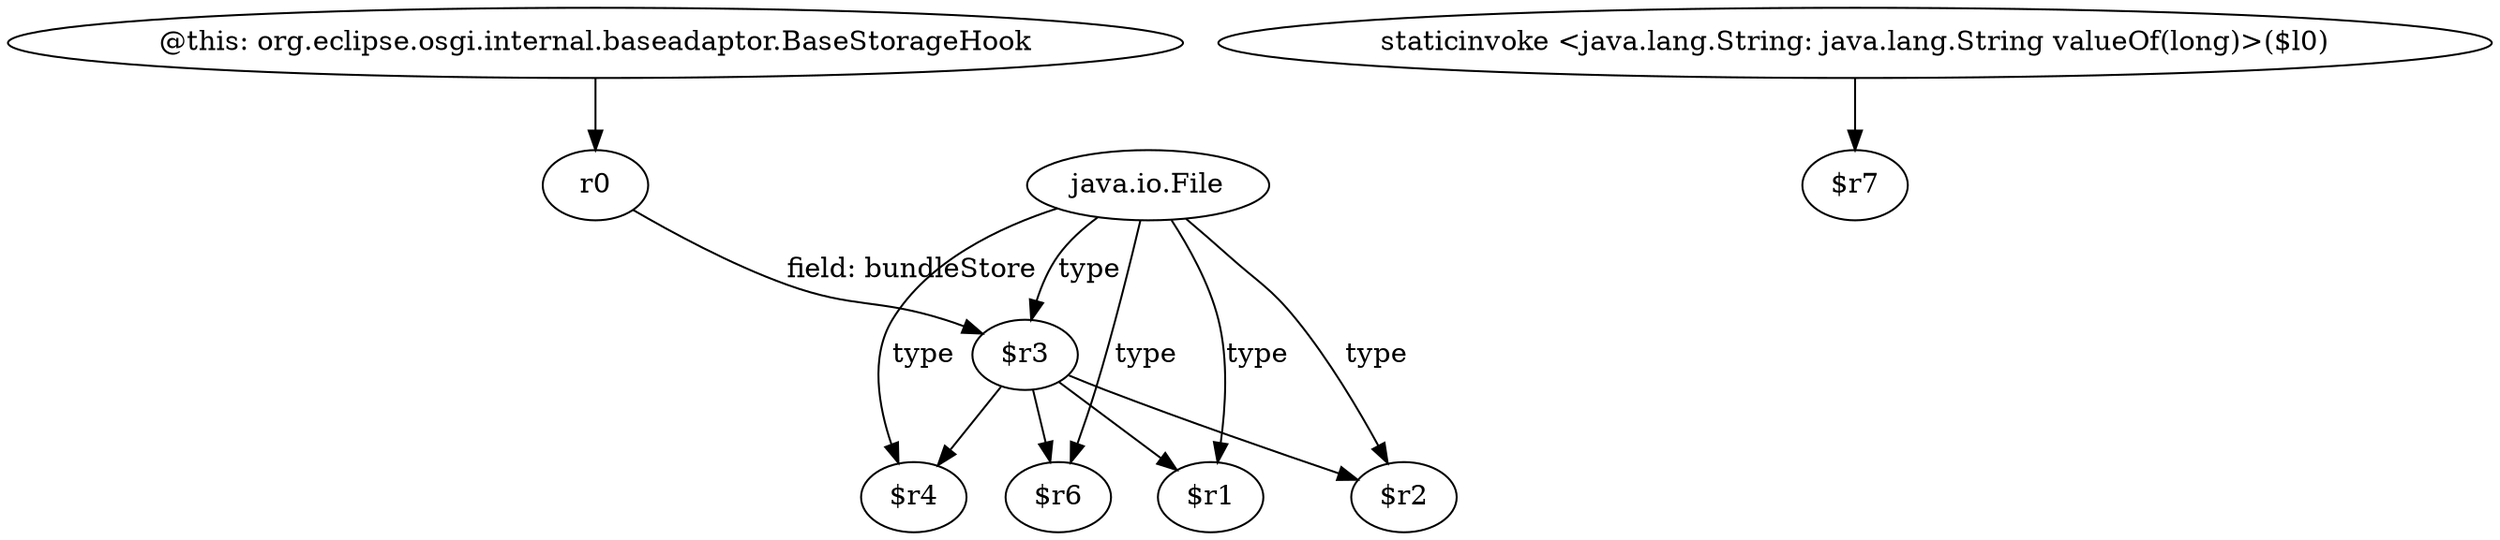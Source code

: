 digraph g {
0[label="r0"]
1[label="$r3"]
0->1[label="field: bundleStore"]
2[label="$r1"]
1->2[label=""]
3[label="$r2"]
1->3[label=""]
4[label="$r4"]
1->4[label=""]
5[label="java.io.File"]
5->4[label="type"]
6[label="@this: org.eclipse.osgi.internal.baseadaptor.BaseStorageHook"]
6->0[label=""]
7[label="staticinvoke <java.lang.String: java.lang.String valueOf(long)>($l0)"]
8[label="$r7"]
7->8[label=""]
5->2[label="type"]
5->3[label="type"]
9[label="$r6"]
5->9[label="type"]
5->1[label="type"]
1->9[label=""]
}